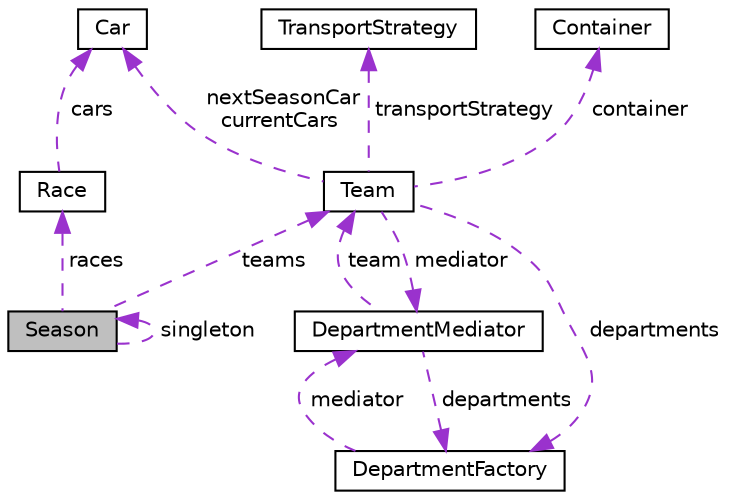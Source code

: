 digraph "Season"
{
  edge [fontname="Helvetica",fontsize="10",labelfontname="Helvetica",labelfontsize="10"];
  node [fontname="Helvetica",fontsize="10",shape=record];
  Node1 [label="Season",height=0.2,width=0.4,color="black", fillcolor="grey75", style="filled", fontcolor="black"];
  Node2 -> Node1 [dir="back",color="darkorchid3",fontsize="10",style="dashed",label=" races" ];
  Node2 [label="Race",height=0.2,width=0.4,color="black", fillcolor="white", style="filled",URL="$classRace.html"];
  Node3 -> Node2 [dir="back",color="darkorchid3",fontsize="10",style="dashed",label=" cars" ];
  Node3 [label="Car",height=0.2,width=0.4,color="black", fillcolor="white", style="filled",URL="$classCar.html"];
  Node1 -> Node1 [dir="back",color="darkorchid3",fontsize="10",style="dashed",label=" singleton" ];
  Node4 -> Node1 [dir="back",color="darkorchid3",fontsize="10",style="dashed",label=" teams" ];
  Node4 [label="Team",height=0.2,width=0.4,color="black", fillcolor="white", style="filled",URL="$classTeam.html"];
  Node5 -> Node4 [dir="back",color="darkorchid3",fontsize="10",style="dashed",label=" transportStrategy" ];
  Node5 [label="TransportStrategy",height=0.2,width=0.4,color="black", fillcolor="white", style="filled",URL="$classTransportStrategy.html"];
  Node6 -> Node4 [dir="back",color="darkorchid3",fontsize="10",style="dashed",label=" departments" ];
  Node6 [label="DepartmentFactory",height=0.2,width=0.4,color="black", fillcolor="white", style="filled",URL="$classDepartmentFactory.html"];
  Node7 -> Node6 [dir="back",color="darkorchid3",fontsize="10",style="dashed",label=" mediator" ];
  Node7 [label="DepartmentMediator",height=0.2,width=0.4,color="black", fillcolor="white", style="filled",URL="$classDepartmentMediator.html"];
  Node6 -> Node7 [dir="back",color="darkorchid3",fontsize="10",style="dashed",label=" departments" ];
  Node4 -> Node7 [dir="back",color="darkorchid3",fontsize="10",style="dashed",label=" team" ];
  Node8 -> Node4 [dir="back",color="darkorchid3",fontsize="10",style="dashed",label=" container" ];
  Node8 [label="Container",height=0.2,width=0.4,color="black", fillcolor="white", style="filled",URL="$classContainer.html"];
  Node7 -> Node4 [dir="back",color="darkorchid3",fontsize="10",style="dashed",label=" mediator" ];
  Node3 -> Node4 [dir="back",color="darkorchid3",fontsize="10",style="dashed",label=" nextSeasonCar\ncurrentCars" ];
}
